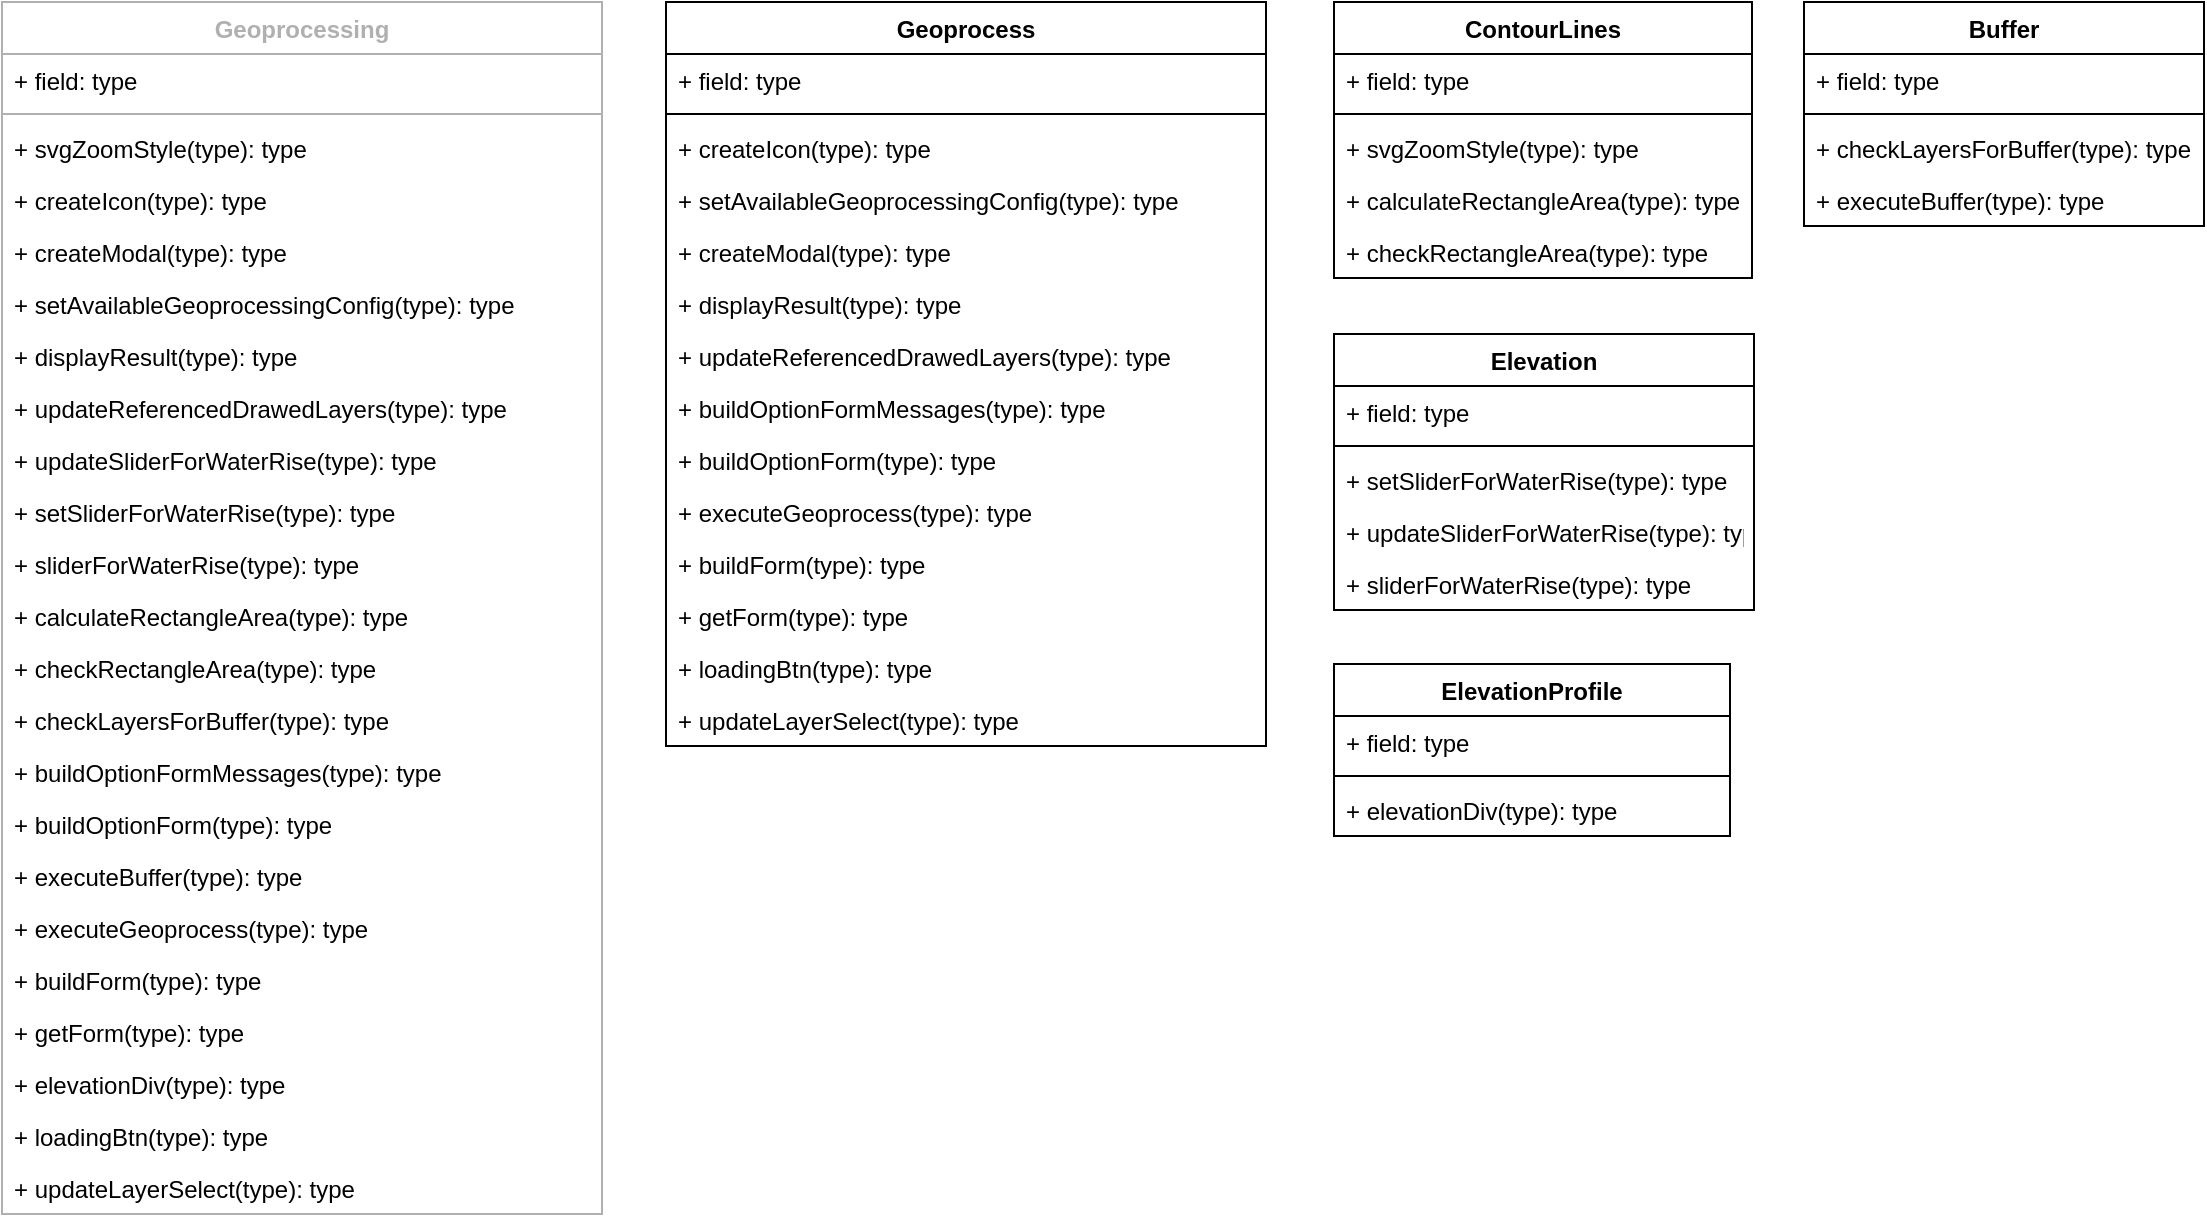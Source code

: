 <mxfile version="20.3.3" type="github"><diagram id="CWb_n4CAjd2z9gFYFfTj" name="Página-1"><mxGraphModel dx="1200" dy="477" grid="0" gridSize="10" guides="1" tooltips="1" connect="1" arrows="1" fold="1" page="1" pageScale="1" pageWidth="1169" pageHeight="827" math="0" shadow="0"><root><mxCell id="0"/><mxCell id="1" parent="0"/><mxCell id="zH9yEyfcCZAy-cP3OPAp-28" value="Geoprocessing" style="swimlane;fontStyle=1;align=center;verticalAlign=top;childLayout=stackLayout;horizontal=1;startSize=26;horizontalStack=0;resizeParent=1;resizeParentMax=0;resizeLast=0;collapsible=1;marginBottom=0;strokeColor=#B0B0B0;fontColor=#B0B0B0;" vertex="1" parent="1"><mxGeometry x="34" y="40" width="300" height="606" as="geometry"/></mxCell><mxCell id="zH9yEyfcCZAy-cP3OPAp-29" value="+ field: type" style="text;strokeColor=none;fillColor=none;align=left;verticalAlign=top;spacingLeft=4;spacingRight=4;overflow=hidden;rotatable=0;points=[[0,0.5],[1,0.5]];portConstraint=eastwest;" vertex="1" parent="zH9yEyfcCZAy-cP3OPAp-28"><mxGeometry y="26" width="300" height="26" as="geometry"/></mxCell><mxCell id="zH9yEyfcCZAy-cP3OPAp-30" value="" style="line;strokeWidth=1;fillColor=none;align=left;verticalAlign=middle;spacingTop=-1;spacingLeft=3;spacingRight=3;rotatable=0;labelPosition=right;points=[];portConstraint=eastwest;strokeColor=inherit;" vertex="1" parent="zH9yEyfcCZAy-cP3OPAp-28"><mxGeometry y="52" width="300" height="8" as="geometry"/></mxCell><mxCell id="zH9yEyfcCZAy-cP3OPAp-32" value="+ svgZoomStyle(type): type" style="text;strokeColor=none;fillColor=none;align=left;verticalAlign=top;spacingLeft=4;spacingRight=4;overflow=hidden;rotatable=0;points=[[0,0.5],[1,0.5]];portConstraint=eastwest;" vertex="1" parent="zH9yEyfcCZAy-cP3OPAp-28"><mxGeometry y="60" width="300" height="26" as="geometry"/></mxCell><mxCell id="zH9yEyfcCZAy-cP3OPAp-31" value="+ createIcon(type): type" style="text;strokeColor=none;fillColor=none;align=left;verticalAlign=top;spacingLeft=4;spacingRight=4;overflow=hidden;rotatable=0;points=[[0,0.5],[1,0.5]];portConstraint=eastwest;" vertex="1" parent="zH9yEyfcCZAy-cP3OPAp-28"><mxGeometry y="86" width="300" height="26" as="geometry"/></mxCell><mxCell id="zH9yEyfcCZAy-cP3OPAp-34" value="+ createModal(type): type" style="text;strokeColor=none;fillColor=none;align=left;verticalAlign=top;spacingLeft=4;spacingRight=4;overflow=hidden;rotatable=0;points=[[0,0.5],[1,0.5]];portConstraint=eastwest;" vertex="1" parent="zH9yEyfcCZAy-cP3OPAp-28"><mxGeometry y="112" width="300" height="26" as="geometry"/></mxCell><mxCell id="zH9yEyfcCZAy-cP3OPAp-35" value="+ setAvailableGeoprocessingConfig(type): type" style="text;strokeColor=none;fillColor=none;align=left;verticalAlign=top;spacingLeft=4;spacingRight=4;overflow=hidden;rotatable=0;points=[[0,0.5],[1,0.5]];portConstraint=eastwest;" vertex="1" parent="zH9yEyfcCZAy-cP3OPAp-28"><mxGeometry y="138" width="300" height="26" as="geometry"/></mxCell><mxCell id="zH9yEyfcCZAy-cP3OPAp-36" value="+ displayResult(type): type" style="text;strokeColor=none;fillColor=none;align=left;verticalAlign=top;spacingLeft=4;spacingRight=4;overflow=hidden;rotatable=0;points=[[0,0.5],[1,0.5]];portConstraint=eastwest;" vertex="1" parent="zH9yEyfcCZAy-cP3OPAp-28"><mxGeometry y="164" width="300" height="26" as="geometry"/></mxCell><mxCell id="zH9yEyfcCZAy-cP3OPAp-33" value="+ updateReferencedDrawedLayers(type): type" style="text;strokeColor=none;fillColor=none;align=left;verticalAlign=top;spacingLeft=4;spacingRight=4;overflow=hidden;rotatable=0;points=[[0,0.5],[1,0.5]];portConstraint=eastwest;" vertex="1" parent="zH9yEyfcCZAy-cP3OPAp-28"><mxGeometry y="190" width="300" height="26" as="geometry"/></mxCell><mxCell id="zH9yEyfcCZAy-cP3OPAp-41" value="+ updateSliderForWaterRise(type): type" style="text;strokeColor=none;fillColor=none;align=left;verticalAlign=top;spacingLeft=4;spacingRight=4;overflow=hidden;rotatable=0;points=[[0,0.5],[1,0.5]];portConstraint=eastwest;" vertex="1" parent="zH9yEyfcCZAy-cP3OPAp-28"><mxGeometry y="216" width="300" height="26" as="geometry"/></mxCell><mxCell id="zH9yEyfcCZAy-cP3OPAp-42" value="+ setSliderForWaterRise(type): type" style="text;strokeColor=none;fillColor=none;align=left;verticalAlign=top;spacingLeft=4;spacingRight=4;overflow=hidden;rotatable=0;points=[[0,0.5],[1,0.5]];portConstraint=eastwest;" vertex="1" parent="zH9yEyfcCZAy-cP3OPAp-28"><mxGeometry y="242" width="300" height="26" as="geometry"/></mxCell><mxCell id="zH9yEyfcCZAy-cP3OPAp-43" value="+ sliderForWaterRise(type): type" style="text;strokeColor=none;fillColor=none;align=left;verticalAlign=top;spacingLeft=4;spacingRight=4;overflow=hidden;rotatable=0;points=[[0,0.5],[1,0.5]];portConstraint=eastwest;" vertex="1" parent="zH9yEyfcCZAy-cP3OPAp-28"><mxGeometry y="268" width="300" height="26" as="geometry"/></mxCell><mxCell id="zH9yEyfcCZAy-cP3OPAp-44" value="+ calculateRectangleArea(type): type" style="text;strokeColor=none;fillColor=none;align=left;verticalAlign=top;spacingLeft=4;spacingRight=4;overflow=hidden;rotatable=0;points=[[0,0.5],[1,0.5]];portConstraint=eastwest;" vertex="1" parent="zH9yEyfcCZAy-cP3OPAp-28"><mxGeometry y="294" width="300" height="26" as="geometry"/></mxCell><mxCell id="zH9yEyfcCZAy-cP3OPAp-45" value="+ checkRectangleArea(type): type" style="text;strokeColor=none;fillColor=none;align=left;verticalAlign=top;spacingLeft=4;spacingRight=4;overflow=hidden;rotatable=0;points=[[0,0.5],[1,0.5]];portConstraint=eastwest;" vertex="1" parent="zH9yEyfcCZAy-cP3OPAp-28"><mxGeometry y="320" width="300" height="26" as="geometry"/></mxCell><mxCell id="zH9yEyfcCZAy-cP3OPAp-46" value="+ checkLayersForBuffer(type): type" style="text;strokeColor=none;fillColor=none;align=left;verticalAlign=top;spacingLeft=4;spacingRight=4;overflow=hidden;rotatable=0;points=[[0,0.5],[1,0.5]];portConstraint=eastwest;" vertex="1" parent="zH9yEyfcCZAy-cP3OPAp-28"><mxGeometry y="346" width="300" height="26" as="geometry"/></mxCell><mxCell id="zH9yEyfcCZAy-cP3OPAp-47" value="+ buildOptionFormMessages(type): type" style="text;strokeColor=none;fillColor=none;align=left;verticalAlign=top;spacingLeft=4;spacingRight=4;overflow=hidden;rotatable=0;points=[[0,0.5],[1,0.5]];portConstraint=eastwest;" vertex="1" parent="zH9yEyfcCZAy-cP3OPAp-28"><mxGeometry y="372" width="300" height="26" as="geometry"/></mxCell><mxCell id="zH9yEyfcCZAy-cP3OPAp-48" value="+ buildOptionForm(type): type" style="text;strokeColor=none;fillColor=none;align=left;verticalAlign=top;spacingLeft=4;spacingRight=4;overflow=hidden;rotatable=0;points=[[0,0.5],[1,0.5]];portConstraint=eastwest;" vertex="1" parent="zH9yEyfcCZAy-cP3OPAp-28"><mxGeometry y="398" width="300" height="26" as="geometry"/></mxCell><mxCell id="zH9yEyfcCZAy-cP3OPAp-49" value="+ executeBuffer(type): type" style="text;strokeColor=none;fillColor=none;align=left;verticalAlign=top;spacingLeft=4;spacingRight=4;overflow=hidden;rotatable=0;points=[[0,0.5],[1,0.5]];portConstraint=eastwest;" vertex="1" parent="zH9yEyfcCZAy-cP3OPAp-28"><mxGeometry y="424" width="300" height="26" as="geometry"/></mxCell><mxCell id="zH9yEyfcCZAy-cP3OPAp-50" value="+ executeGeoprocess(type): type" style="text;strokeColor=none;fillColor=none;align=left;verticalAlign=top;spacingLeft=4;spacingRight=4;overflow=hidden;rotatable=0;points=[[0,0.5],[1,0.5]];portConstraint=eastwest;" vertex="1" parent="zH9yEyfcCZAy-cP3OPAp-28"><mxGeometry y="450" width="300" height="26" as="geometry"/></mxCell><mxCell id="zH9yEyfcCZAy-cP3OPAp-52" value="+ buildForm(type): type" style="text;strokeColor=none;fillColor=none;align=left;verticalAlign=top;spacingLeft=4;spacingRight=4;overflow=hidden;rotatable=0;points=[[0,0.5],[1,0.5]];portConstraint=eastwest;" vertex="1" parent="zH9yEyfcCZAy-cP3OPAp-28"><mxGeometry y="476" width="300" height="26" as="geometry"/></mxCell><mxCell id="zH9yEyfcCZAy-cP3OPAp-53" value="+ getForm(type): type" style="text;strokeColor=none;fillColor=none;align=left;verticalAlign=top;spacingLeft=4;spacingRight=4;overflow=hidden;rotatable=0;points=[[0,0.5],[1,0.5]];portConstraint=eastwest;" vertex="1" parent="zH9yEyfcCZAy-cP3OPAp-28"><mxGeometry y="502" width="300" height="26" as="geometry"/></mxCell><mxCell id="zH9yEyfcCZAy-cP3OPAp-51" value="+ elevationDiv(type): type" style="text;strokeColor=none;fillColor=none;align=left;verticalAlign=top;spacingLeft=4;spacingRight=4;overflow=hidden;rotatable=0;points=[[0,0.5],[1,0.5]];portConstraint=eastwest;" vertex="1" parent="zH9yEyfcCZAy-cP3OPAp-28"><mxGeometry y="528" width="300" height="26" as="geometry"/></mxCell><mxCell id="zH9yEyfcCZAy-cP3OPAp-54" value="+ loadingBtn(type): type" style="text;strokeColor=none;fillColor=none;align=left;verticalAlign=top;spacingLeft=4;spacingRight=4;overflow=hidden;rotatable=0;points=[[0,0.5],[1,0.5]];portConstraint=eastwest;" vertex="1" parent="zH9yEyfcCZAy-cP3OPAp-28"><mxGeometry y="554" width="300" height="26" as="geometry"/></mxCell><mxCell id="zH9yEyfcCZAy-cP3OPAp-56" value="+ updateLayerSelect(type): type" style="text;strokeColor=none;fillColor=none;align=left;verticalAlign=top;spacingLeft=4;spacingRight=4;overflow=hidden;rotatable=0;points=[[0,0.5],[1,0.5]];portConstraint=eastwest;" vertex="1" parent="zH9yEyfcCZAy-cP3OPAp-28"><mxGeometry y="580" width="300" height="26" as="geometry"/></mxCell><mxCell id="zH9yEyfcCZAy-cP3OPAp-57" value="Elevation" style="swimlane;fontStyle=1;align=center;verticalAlign=top;childLayout=stackLayout;horizontal=1;startSize=26;horizontalStack=0;resizeParent=1;resizeParentMax=0;resizeLast=0;collapsible=1;marginBottom=0;" vertex="1" parent="1"><mxGeometry x="700" y="206" width="210" height="138" as="geometry"/></mxCell><mxCell id="zH9yEyfcCZAy-cP3OPAp-58" value="+ field: type" style="text;strokeColor=none;fillColor=none;align=left;verticalAlign=top;spacingLeft=4;spacingRight=4;overflow=hidden;rotatable=0;points=[[0,0.5],[1,0.5]];portConstraint=eastwest;" vertex="1" parent="zH9yEyfcCZAy-cP3OPAp-57"><mxGeometry y="26" width="210" height="26" as="geometry"/></mxCell><mxCell id="zH9yEyfcCZAy-cP3OPAp-59" value="" style="line;strokeWidth=1;fillColor=none;align=left;verticalAlign=middle;spacingTop=-1;spacingLeft=3;spacingRight=3;rotatable=0;labelPosition=right;points=[];portConstraint=eastwest;strokeColor=inherit;" vertex="1" parent="zH9yEyfcCZAy-cP3OPAp-57"><mxGeometry y="52" width="210" height="8" as="geometry"/></mxCell><mxCell id="zH9yEyfcCZAy-cP3OPAp-83" value="+ setSliderForWaterRise(type): type" style="text;strokeColor=none;fillColor=none;align=left;verticalAlign=top;spacingLeft=4;spacingRight=4;overflow=hidden;rotatable=0;points=[[0,0.5],[1,0.5]];portConstraint=eastwest;" vertex="1" parent="zH9yEyfcCZAy-cP3OPAp-57"><mxGeometry y="60" width="210" height="26" as="geometry"/></mxCell><mxCell id="zH9yEyfcCZAy-cP3OPAp-82" value="+ updateSliderForWaterRise(type): type" style="text;strokeColor=none;fillColor=none;align=left;verticalAlign=top;spacingLeft=4;spacingRight=4;overflow=hidden;rotatable=0;points=[[0,0.5],[1,0.5]];portConstraint=eastwest;" vertex="1" parent="zH9yEyfcCZAy-cP3OPAp-57"><mxGeometry y="86" width="210" height="26" as="geometry"/></mxCell><mxCell id="zH9yEyfcCZAy-cP3OPAp-84" value="+ sliderForWaterRise(type): type" style="text;strokeColor=none;fillColor=none;align=left;verticalAlign=top;spacingLeft=4;spacingRight=4;overflow=hidden;rotatable=0;points=[[0,0.5],[1,0.5]];portConstraint=eastwest;" vertex="1" parent="zH9yEyfcCZAy-cP3OPAp-57"><mxGeometry y="112" width="210" height="26" as="geometry"/></mxCell><mxCell id="zH9yEyfcCZAy-cP3OPAp-61" value="ContourLines" style="swimlane;fontStyle=1;align=center;verticalAlign=top;childLayout=stackLayout;horizontal=1;startSize=26;horizontalStack=0;resizeParent=1;resizeParentMax=0;resizeLast=0;collapsible=1;marginBottom=0;" vertex="1" parent="1"><mxGeometry x="700" y="40" width="209" height="138" as="geometry"/></mxCell><mxCell id="zH9yEyfcCZAy-cP3OPAp-62" value="+ field: type" style="text;strokeColor=none;fillColor=none;align=left;verticalAlign=top;spacingLeft=4;spacingRight=4;overflow=hidden;rotatable=0;points=[[0,0.5],[1,0.5]];portConstraint=eastwest;" vertex="1" parent="zH9yEyfcCZAy-cP3OPAp-61"><mxGeometry y="26" width="209" height="26" as="geometry"/></mxCell><mxCell id="zH9yEyfcCZAy-cP3OPAp-63" value="" style="line;strokeWidth=1;fillColor=none;align=left;verticalAlign=middle;spacingTop=-1;spacingLeft=3;spacingRight=3;rotatable=0;labelPosition=right;points=[];portConstraint=eastwest;strokeColor=inherit;" vertex="1" parent="zH9yEyfcCZAy-cP3OPAp-61"><mxGeometry y="52" width="209" height="8" as="geometry"/></mxCell><mxCell id="zH9yEyfcCZAy-cP3OPAp-76" value="+ svgZoomStyle(type): type" style="text;strokeColor=none;fillColor=none;align=left;verticalAlign=top;spacingLeft=4;spacingRight=4;overflow=hidden;rotatable=0;points=[[0,0.5],[1,0.5]];portConstraint=eastwest;" vertex="1" parent="zH9yEyfcCZAy-cP3OPAp-61"><mxGeometry y="60" width="209" height="26" as="geometry"/></mxCell><mxCell id="zH9yEyfcCZAy-cP3OPAp-85" value="+ calculateRectangleArea(type): type" style="text;strokeColor=none;fillColor=none;align=left;verticalAlign=top;spacingLeft=4;spacingRight=4;overflow=hidden;rotatable=0;points=[[0,0.5],[1,0.5]];portConstraint=eastwest;" vertex="1" parent="zH9yEyfcCZAy-cP3OPAp-61"><mxGeometry y="86" width="209" height="26" as="geometry"/></mxCell><mxCell id="zH9yEyfcCZAy-cP3OPAp-86" value="+ checkRectangleArea(type): type" style="text;strokeColor=none;fillColor=none;align=left;verticalAlign=top;spacingLeft=4;spacingRight=4;overflow=hidden;rotatable=0;points=[[0,0.5],[1,0.5]];portConstraint=eastwest;" vertex="1" parent="zH9yEyfcCZAy-cP3OPAp-61"><mxGeometry y="112" width="209" height="26" as="geometry"/></mxCell><mxCell id="zH9yEyfcCZAy-cP3OPAp-65" value="Buffer" style="swimlane;fontStyle=1;align=center;verticalAlign=top;childLayout=stackLayout;horizontal=1;startSize=26;horizontalStack=0;resizeParent=1;resizeParentMax=0;resizeLast=0;collapsible=1;marginBottom=0;" vertex="1" parent="1"><mxGeometry x="935" y="40" width="200" height="112" as="geometry"/></mxCell><mxCell id="zH9yEyfcCZAy-cP3OPAp-66" value="+ field: type" style="text;strokeColor=none;fillColor=none;align=left;verticalAlign=top;spacingLeft=4;spacingRight=4;overflow=hidden;rotatable=0;points=[[0,0.5],[1,0.5]];portConstraint=eastwest;" vertex="1" parent="zH9yEyfcCZAy-cP3OPAp-65"><mxGeometry y="26" width="200" height="26" as="geometry"/></mxCell><mxCell id="zH9yEyfcCZAy-cP3OPAp-67" value="" style="line;strokeWidth=1;fillColor=none;align=left;verticalAlign=middle;spacingTop=-1;spacingLeft=3;spacingRight=3;rotatable=0;labelPosition=right;points=[];portConstraint=eastwest;strokeColor=inherit;" vertex="1" parent="zH9yEyfcCZAy-cP3OPAp-65"><mxGeometry y="52" width="200" height="8" as="geometry"/></mxCell><mxCell id="zH9yEyfcCZAy-cP3OPAp-87" value="+ checkLayersForBuffer(type): type" style="text;strokeColor=none;fillColor=none;align=left;verticalAlign=top;spacingLeft=4;spacingRight=4;overflow=hidden;rotatable=0;points=[[0,0.5],[1,0.5]];portConstraint=eastwest;" vertex="1" parent="zH9yEyfcCZAy-cP3OPAp-65"><mxGeometry y="60" width="200" height="26" as="geometry"/></mxCell><mxCell id="zH9yEyfcCZAy-cP3OPAp-90" value="+ executeBuffer(type): type" style="text;strokeColor=none;fillColor=none;align=left;verticalAlign=top;spacingLeft=4;spacingRight=4;overflow=hidden;rotatable=0;points=[[0,0.5],[1,0.5]];portConstraint=eastwest;" vertex="1" parent="zH9yEyfcCZAy-cP3OPAp-65"><mxGeometry y="86" width="200" height="26" as="geometry"/></mxCell><mxCell id="zH9yEyfcCZAy-cP3OPAp-69" value="ElevationProfile" style="swimlane;fontStyle=1;align=center;verticalAlign=top;childLayout=stackLayout;horizontal=1;startSize=26;horizontalStack=0;resizeParent=1;resizeParentMax=0;resizeLast=0;collapsible=1;marginBottom=0;" vertex="1" parent="1"><mxGeometry x="700" y="371" width="198" height="86" as="geometry"/></mxCell><mxCell id="zH9yEyfcCZAy-cP3OPAp-70" value="+ field: type" style="text;strokeColor=none;fillColor=none;align=left;verticalAlign=top;spacingLeft=4;spacingRight=4;overflow=hidden;rotatable=0;points=[[0,0.5],[1,0.5]];portConstraint=eastwest;" vertex="1" parent="zH9yEyfcCZAy-cP3OPAp-69"><mxGeometry y="26" width="198" height="26" as="geometry"/></mxCell><mxCell id="zH9yEyfcCZAy-cP3OPAp-71" value="" style="line;strokeWidth=1;fillColor=none;align=left;verticalAlign=middle;spacingTop=-1;spacingLeft=3;spacingRight=3;rotatable=0;labelPosition=right;points=[];portConstraint=eastwest;strokeColor=inherit;" vertex="1" parent="zH9yEyfcCZAy-cP3OPAp-69"><mxGeometry y="52" width="198" height="8" as="geometry"/></mxCell><mxCell id="zH9yEyfcCZAy-cP3OPAp-94" value="+ elevationDiv(type): type" style="text;strokeColor=none;fillColor=none;align=left;verticalAlign=top;spacingLeft=4;spacingRight=4;overflow=hidden;rotatable=0;points=[[0,0.5],[1,0.5]];portConstraint=eastwest;" vertex="1" parent="zH9yEyfcCZAy-cP3OPAp-69"><mxGeometry y="60" width="198" height="26" as="geometry"/></mxCell><mxCell id="zH9yEyfcCZAy-cP3OPAp-73" value="Geoprocess" style="swimlane;fontStyle=1;align=center;verticalAlign=top;childLayout=stackLayout;horizontal=1;startSize=26;horizontalStack=0;resizeParent=1;resizeParentMax=0;resizeLast=0;collapsible=1;marginBottom=0;" vertex="1" parent="1"><mxGeometry x="366" y="40" width="300" height="372" as="geometry"/></mxCell><mxCell id="zH9yEyfcCZAy-cP3OPAp-74" value="+ field: type" style="text;strokeColor=none;fillColor=none;align=left;verticalAlign=top;spacingLeft=4;spacingRight=4;overflow=hidden;rotatable=0;points=[[0,0.5],[1,0.5]];portConstraint=eastwest;" vertex="1" parent="zH9yEyfcCZAy-cP3OPAp-73"><mxGeometry y="26" width="300" height="26" as="geometry"/></mxCell><mxCell id="zH9yEyfcCZAy-cP3OPAp-75" value="" style="line;strokeWidth=1;fillColor=none;align=left;verticalAlign=middle;spacingTop=-1;spacingLeft=3;spacingRight=3;rotatable=0;labelPosition=right;points=[];portConstraint=eastwest;strokeColor=inherit;" vertex="1" parent="zH9yEyfcCZAy-cP3OPAp-73"><mxGeometry y="52" width="300" height="8" as="geometry"/></mxCell><mxCell id="zH9yEyfcCZAy-cP3OPAp-77" value="+ createIcon(type): type" style="text;strokeColor=none;fillColor=none;align=left;verticalAlign=top;spacingLeft=4;spacingRight=4;overflow=hidden;rotatable=0;points=[[0,0.5],[1,0.5]];portConstraint=eastwest;" vertex="1" parent="zH9yEyfcCZAy-cP3OPAp-73"><mxGeometry y="60" width="300" height="26" as="geometry"/></mxCell><mxCell id="zH9yEyfcCZAy-cP3OPAp-79" value="+ setAvailableGeoprocessingConfig(type): type" style="text;strokeColor=none;fillColor=none;align=left;verticalAlign=top;spacingLeft=4;spacingRight=4;overflow=hidden;rotatable=0;points=[[0,0.5],[1,0.5]];portConstraint=eastwest;" vertex="1" parent="zH9yEyfcCZAy-cP3OPAp-73"><mxGeometry y="86" width="300" height="26" as="geometry"/></mxCell><mxCell id="zH9yEyfcCZAy-cP3OPAp-78" value="+ createModal(type): type" style="text;strokeColor=none;fillColor=none;align=left;verticalAlign=top;spacingLeft=4;spacingRight=4;overflow=hidden;rotatable=0;points=[[0,0.5],[1,0.5]];portConstraint=eastwest;" vertex="1" parent="zH9yEyfcCZAy-cP3OPAp-73"><mxGeometry y="112" width="300" height="26" as="geometry"/></mxCell><mxCell id="zH9yEyfcCZAy-cP3OPAp-80" value="+ displayResult(type): type" style="text;strokeColor=none;fillColor=none;align=left;verticalAlign=top;spacingLeft=4;spacingRight=4;overflow=hidden;rotatable=0;points=[[0,0.5],[1,0.5]];portConstraint=eastwest;" vertex="1" parent="zH9yEyfcCZAy-cP3OPAp-73"><mxGeometry y="138" width="300" height="26" as="geometry"/></mxCell><mxCell id="zH9yEyfcCZAy-cP3OPAp-81" value="+ updateReferencedDrawedLayers(type): type" style="text;strokeColor=none;fillColor=none;align=left;verticalAlign=top;spacingLeft=4;spacingRight=4;overflow=hidden;rotatable=0;points=[[0,0.5],[1,0.5]];portConstraint=eastwest;" vertex="1" parent="zH9yEyfcCZAy-cP3OPAp-73"><mxGeometry y="164" width="300" height="26" as="geometry"/></mxCell><mxCell id="zH9yEyfcCZAy-cP3OPAp-88" value="+ buildOptionFormMessages(type): type" style="text;strokeColor=none;fillColor=none;align=left;verticalAlign=top;spacingLeft=4;spacingRight=4;overflow=hidden;rotatable=0;points=[[0,0.5],[1,0.5]];portConstraint=eastwest;" vertex="1" parent="zH9yEyfcCZAy-cP3OPAp-73"><mxGeometry y="190" width="300" height="26" as="geometry"/></mxCell><mxCell id="zH9yEyfcCZAy-cP3OPAp-89" value="+ buildOptionForm(type): type" style="text;strokeColor=none;fillColor=none;align=left;verticalAlign=top;spacingLeft=4;spacingRight=4;overflow=hidden;rotatable=0;points=[[0,0.5],[1,0.5]];portConstraint=eastwest;" vertex="1" parent="zH9yEyfcCZAy-cP3OPAp-73"><mxGeometry y="216" width="300" height="26" as="geometry"/></mxCell><mxCell id="zH9yEyfcCZAy-cP3OPAp-91" value="+ executeGeoprocess(type): type" style="text;strokeColor=none;fillColor=none;align=left;verticalAlign=top;spacingLeft=4;spacingRight=4;overflow=hidden;rotatable=0;points=[[0,0.5],[1,0.5]];portConstraint=eastwest;" vertex="1" parent="zH9yEyfcCZAy-cP3OPAp-73"><mxGeometry y="242" width="300" height="26" as="geometry"/></mxCell><mxCell id="zH9yEyfcCZAy-cP3OPAp-92" value="+ buildForm(type): type" style="text;strokeColor=none;fillColor=none;align=left;verticalAlign=top;spacingLeft=4;spacingRight=4;overflow=hidden;rotatable=0;points=[[0,0.5],[1,0.5]];portConstraint=eastwest;" vertex="1" parent="zH9yEyfcCZAy-cP3OPAp-73"><mxGeometry y="268" width="300" height="26" as="geometry"/></mxCell><mxCell id="zH9yEyfcCZAy-cP3OPAp-93" value="+ getForm(type): type" style="text;strokeColor=none;fillColor=none;align=left;verticalAlign=top;spacingLeft=4;spacingRight=4;overflow=hidden;rotatable=0;points=[[0,0.5],[1,0.5]];portConstraint=eastwest;" vertex="1" parent="zH9yEyfcCZAy-cP3OPAp-73"><mxGeometry y="294" width="300" height="26" as="geometry"/></mxCell><mxCell id="zH9yEyfcCZAy-cP3OPAp-95" value="+ loadingBtn(type): type" style="text;strokeColor=none;fillColor=none;align=left;verticalAlign=top;spacingLeft=4;spacingRight=4;overflow=hidden;rotatable=0;points=[[0,0.5],[1,0.5]];portConstraint=eastwest;" vertex="1" parent="zH9yEyfcCZAy-cP3OPAp-73"><mxGeometry y="320" width="300" height="26" as="geometry"/></mxCell><mxCell id="zH9yEyfcCZAy-cP3OPAp-96" value="+ updateLayerSelect(type): type" style="text;strokeColor=none;fillColor=none;align=left;verticalAlign=top;spacingLeft=4;spacingRight=4;overflow=hidden;rotatable=0;points=[[0,0.5],[1,0.5]];portConstraint=eastwest;" vertex="1" parent="zH9yEyfcCZAy-cP3OPAp-73"><mxGeometry y="346" width="300" height="26" as="geometry"/></mxCell></root></mxGraphModel></diagram></mxfile>